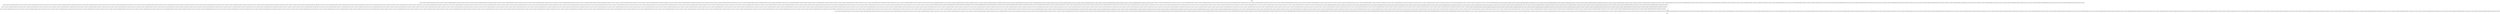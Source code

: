 digraph wakeupAfterWrite {
node [shape=record];
entry [label="entry - []"];
exit [label="exit - []"];
930319806 [label="930319806 - [(DUPLICATES && CHECKPOINTER_BYTES_INTERVAL && ENV_IS_LOCKING && MAX_MEMORY), (!DUPLICATES && !CHECKPOINTER_BYTES_INTERVAL && SEQUENTIAL && MAX_MEMORY && ENV_IS_LOCKING), (!CACHE_MODE && !DUPLICATES && !CHECKPOINTER_BYTES_INTERVAL && ENV_SHARED_CACHE && MAX_MEMORY && ENV_IS_LOCKING), (!DUPLICATES && !CHECKPOINTER_BYTES_INTERVAL && MAX_MEMORY && CACHE_MODE && ENV_IS_LOCKING), (!DUPLICATES && !MAX_MEMORY && CHECKPOINTER_BYTES_INTERVAL && CACHE_MODE && ENV_IS_LOCKING), (!CACHE_MODE && !DUPLICATES && !CHECKPOINTER_BYTES_INTERVAL && SEQUENTIAL && MAX_MEMORY && ENV_IS_LOCKING), (!CHECKPOINTER_BYTES_INTERVAL && DUPLICATES && SEQUENTIAL && ENV_SHARED_CACHE && MAX_MEMORY && ENV_IS_LOCKING), (!CACHE_MODE && !DUPLICATES && CHECKPOINTER_BYTES_INTERVAL && MAX_MEMORY && ENV_IS_LOCKING), (!CACHE_MODE && !DUPLICATES && !CHECKPOINTER_BYTES_INTERVAL && !MAX_MEMORY && ENV_SHARED_CACHE && ENV_IS_LOCKING), (!DUPLICATES && SEQUENTIAL && CHECKPOINTER_BYTES_INTERVAL && ENV_SHARED_CACHE && MAX_MEMORY && ENV_IS_LOCKING), (!CACHE_MODE && !DUPLICATES && !MAX_MEMORY && SEQUENTIAL && CHECKPOINTER_BYTES_INTERVAL && ENV_SHARED_CACHE && ENV_IS_LOCKING), (ENV_IS_LOCKING && CHECKPOINTER_BYTES_INTERVAL && MAX_MEMORY), (!CHECKPOINTER_BYTES_INTERVAL && DUPLICATES && !SEQUENTIAL && ENV_SHARED_CACHE && MAX_MEMORY && ENV_IS_LOCKING), (!CHECKPOINTER_BYTES_INTERVAL && DUPLICATES && !SEQUENTIAL && MAX_MEMORY && ENV_IS_LOCKING), (!CHECKPOINTER_BYTES_INTERVAL && DUPLICATES && !MAX_MEMORY && !SEQUENTIAL && ENV_IS_LOCKING), (DUPLICATES && CHECKPOINTER_BYTES_INTERVAL && !SEQUENTIAL && MAX_MEMORY && ENV_IS_LOCKING), (!DUPLICATES && !CHECKPOINTER_BYTES_INTERVAL && ENV_SHARED_CACHE && MAX_MEMORY && CACHE_MODE && ENV_IS_LOCKING), (ENV_IS_LOCKING && !CHECKPOINTER_BYTES_INTERVAL && !MAX_MEMORY), (!CACHE_MODE && !DUPLICATES && !MAX_MEMORY && SEQUENTIAL && CHECKPOINTER_BYTES_INTERVAL && ENV_IS_LOCKING), (DUPLICATES && !MAX_MEMORY && CHECKPOINTER_BYTES_INTERVAL && !SEQUENTIAL && ENV_SHARED_CACHE && ENV_IS_LOCKING), (!DUPLICATES && !MAX_MEMORY && CHECKPOINTER_BYTES_INTERVAL && ENV_SHARED_CACHE && CACHE_MODE && ENV_IS_LOCKING), (DUPLICATES && !CHECKPOINTER_BYTES_INTERVAL && ENV_IS_LOCKING && !MAX_MEMORY), (!CHECKPOINTER_BYTES_INTERVAL && DUPLICATES && !MAX_MEMORY && SEQUENTIAL && ENV_IS_LOCKING), (!DUPLICATES && !CHECKPOINTER_BYTES_INTERVAL && ENV_IS_LOCKING && !MAX_MEMORY), (DUPLICATES && !CHECKPOINTER_BYTES_INTERVAL && ENV_IS_LOCKING && MAX_MEMORY), (!DUPLICATES && !CHECKPOINTER_BYTES_INTERVAL && !MAX_MEMORY && SEQUENTIAL && ENV_IS_LOCKING), (!DUPLICATES && !CHECKPOINTER_BYTES_INTERVAL && !MAX_MEMORY && CACHE_MODE && ENV_IS_LOCKING), (DUPLICATES && !MAX_MEMORY && CHECKPOINTER_BYTES_INTERVAL && !SEQUENTIAL && ENV_IS_LOCKING), (ENV_IS_LOCKING && CHECKPOINTER_BYTES_INTERVAL && !MAX_MEMORY), (!DUPLICATES && CHECKPOINTER_BYTES_INTERVAL && ENV_IS_LOCKING && !MAX_MEMORY), (DUPLICATES && !MAX_MEMORY && SEQUENTIAL && CHECKPOINTER_BYTES_INTERVAL && ENV_SHARED_CACHE && ENV_IS_LOCKING), (!DUPLICATES && CHECKPOINTER_BYTES_INTERVAL && MAX_MEMORY && CACHE_MODE && ENV_IS_LOCKING), (DUPLICATES && SEQUENTIAL && CHECKPOINTER_BYTES_INTERVAL && MAX_MEMORY && ENV_IS_LOCKING), (!CACHE_MODE && !DUPLICATES && !CHECKPOINTER_BYTES_INTERVAL && !MAX_MEMORY && SEQUENTIAL && ENV_IS_LOCKING), (!CACHE_MODE && !DUPLICATES && !MAX_MEMORY && CHECKPOINTER_BYTES_INTERVAL && ENV_IS_LOCKING), (!DUPLICATES && !CHECKPOINTER_BYTES_INTERVAL && !MAX_MEMORY && SEQUENTIAL && ENV_SHARED_CACHE && ENV_IS_LOCKING), (DUPLICATES && CHECKPOINTER_BYTES_INTERVAL && !SEQUENTIAL && ENV_SHARED_CACHE && MAX_MEMORY && ENV_IS_LOCKING), (!DUPLICATES && !CHECKPOINTER_BYTES_INTERVAL && SEQUENTIAL && ENV_SHARED_CACHE && MAX_MEMORY && ENV_IS_LOCKING), (!CHECKPOINTER_BYTES_INTERVAL && DUPLICATES && !MAX_MEMORY && SEQUENTIAL && ENV_SHARED_CACHE && ENV_IS_LOCKING), (!DUPLICATES && CHECKPOINTER_BYTES_INTERVAL && ENV_IS_LOCKING && MAX_MEMORY), (!CACHE_MODE && !DUPLICATES && !MAX_MEMORY && CHECKPOINTER_BYTES_INTERVAL && ENV_SHARED_CACHE && ENV_IS_LOCKING), (!CACHE_MODE && !DUPLICATES && !CHECKPOINTER_BYTES_INTERVAL && !MAX_MEMORY && SEQUENTIAL && ENV_SHARED_CACHE && ENV_IS_LOCKING), (!CACHE_MODE && !DUPLICATES && SEQUENTIAL && CHECKPOINTER_BYTES_INTERVAL && ENV_SHARED_CACHE && MAX_MEMORY && ENV_IS_LOCKING), (ENV_IS_LOCKING && !CHECKPOINTER_BYTES_INTERVAL && MAX_MEMORY), (!DUPLICATES && !MAX_MEMORY && SEQUENTIAL && CHECKPOINTER_BYTES_INTERVAL && ENV_SHARED_CACHE && ENV_IS_LOCKING), (!DUPLICATES && !CHECKPOINTER_BYTES_INTERVAL && ENV_IS_LOCKING && MAX_MEMORY), (!CHECKPOINTER_BYTES_INTERVAL && DUPLICATES && SEQUENTIAL && MAX_MEMORY && ENV_IS_LOCKING), (!DUPLICATES && CHECKPOINTER_BYTES_INTERVAL && ENV_SHARED_CACHE && MAX_MEMORY && CACHE_MODE && ENV_IS_LOCKING), (!DUPLICATES && !CHECKPOINTER_BYTES_INTERVAL && !MAX_MEMORY && ENV_SHARED_CACHE && CACHE_MODE && ENV_IS_LOCKING), (DUPLICATES && CHECKPOINTER_BYTES_INTERVAL && ENV_IS_LOCKING && !MAX_MEMORY), (!CHECKPOINTER_BYTES_INTERVAL && DUPLICATES && !MAX_MEMORY && !SEQUENTIAL && ENV_SHARED_CACHE && ENV_IS_LOCKING), (DUPLICATES && !MAX_MEMORY && SEQUENTIAL && CHECKPOINTER_BYTES_INTERVAL && ENV_IS_LOCKING), (DUPLICATES && SEQUENTIAL && CHECKPOINTER_BYTES_INTERVAL && ENV_SHARED_CACHE && MAX_MEMORY && ENV_IS_LOCKING), (!CACHE_MODE && !DUPLICATES && !CHECKPOINTER_BYTES_INTERVAL && SEQUENTIAL && ENV_SHARED_CACHE && MAX_MEMORY && ENV_IS_LOCKING), (!DUPLICATES && !MAX_MEMORY && SEQUENTIAL && CHECKPOINTER_BYTES_INTERVAL && ENV_IS_LOCKING), (!CACHE_MODE && !DUPLICATES && CHECKPOINTER_BYTES_INTERVAL && ENV_SHARED_CACHE && MAX_MEMORY && ENV_IS_LOCKING), (!CACHE_MODE && !DUPLICATES && !CHECKPOINTER_BYTES_INTERVAL && !MAX_MEMORY && ENV_IS_LOCKING), (!CACHE_MODE && !DUPLICATES && !CHECKPOINTER_BYTES_INTERVAL && MAX_MEMORY && ENV_IS_LOCKING), (!CACHE_MODE && !DUPLICATES && SEQUENTIAL && CHECKPOINTER_BYTES_INTERVAL && MAX_MEMORY && ENV_IS_LOCKING), (!DUPLICATES && SEQUENTIAL && CHECKPOINTER_BYTES_INTERVAL && MAX_MEMORY && ENV_IS_LOCKING)]"];
1303208545 [label="1303208545 - [(DUPLICATES && CHECKPOINTER_BYTES_INTERVAL && ENV_IS_LOCKING && MAX_MEMORY), (!DUPLICATES && !CHECKPOINTER_BYTES_INTERVAL && SEQUENTIAL && MAX_MEMORY && ENV_IS_LOCKING), (!CACHE_MODE && !DUPLICATES && !CHECKPOINTER_BYTES_INTERVAL && ENV_SHARED_CACHE && MAX_MEMORY && ENV_IS_LOCKING), (!DUPLICATES && !CHECKPOINTER_BYTES_INTERVAL && MAX_MEMORY && CACHE_MODE && ENV_IS_LOCKING), (!DUPLICATES && !MAX_MEMORY && CHECKPOINTER_BYTES_INTERVAL && CACHE_MODE && ENV_IS_LOCKING), (!CACHE_MODE && !DUPLICATES && !CHECKPOINTER_BYTES_INTERVAL && SEQUENTIAL && MAX_MEMORY && ENV_IS_LOCKING), (!CHECKPOINTER_BYTES_INTERVAL && DUPLICATES && SEQUENTIAL && ENV_SHARED_CACHE && MAX_MEMORY && ENV_IS_LOCKING), (!CACHE_MODE && !DUPLICATES && CHECKPOINTER_BYTES_INTERVAL && MAX_MEMORY && ENV_IS_LOCKING), (!CACHE_MODE && !DUPLICATES && !CHECKPOINTER_BYTES_INTERVAL && !MAX_MEMORY && ENV_SHARED_CACHE && ENV_IS_LOCKING), (!DUPLICATES && SEQUENTIAL && CHECKPOINTER_BYTES_INTERVAL && ENV_SHARED_CACHE && MAX_MEMORY && ENV_IS_LOCKING), (!CACHE_MODE && !DUPLICATES && !MAX_MEMORY && SEQUENTIAL && CHECKPOINTER_BYTES_INTERVAL && ENV_SHARED_CACHE && ENV_IS_LOCKING), (ENV_IS_LOCKING && CHECKPOINTER_BYTES_INTERVAL && MAX_MEMORY), (!CHECKPOINTER_BYTES_INTERVAL && DUPLICATES && !SEQUENTIAL && ENV_SHARED_CACHE && MAX_MEMORY && ENV_IS_LOCKING), (!CHECKPOINTER_BYTES_INTERVAL && DUPLICATES && !SEQUENTIAL && MAX_MEMORY && ENV_IS_LOCKING), (!CHECKPOINTER_BYTES_INTERVAL && DUPLICATES && !MAX_MEMORY && !SEQUENTIAL && ENV_IS_LOCKING), (DUPLICATES && CHECKPOINTER_BYTES_INTERVAL && !SEQUENTIAL && MAX_MEMORY && ENV_IS_LOCKING), (!DUPLICATES && !CHECKPOINTER_BYTES_INTERVAL && ENV_SHARED_CACHE && MAX_MEMORY && CACHE_MODE && ENV_IS_LOCKING), (ENV_IS_LOCKING && !CHECKPOINTER_BYTES_INTERVAL && !MAX_MEMORY), (!CACHE_MODE && !DUPLICATES && !MAX_MEMORY && SEQUENTIAL && CHECKPOINTER_BYTES_INTERVAL && ENV_IS_LOCKING), (DUPLICATES && !MAX_MEMORY && CHECKPOINTER_BYTES_INTERVAL && !SEQUENTIAL && ENV_SHARED_CACHE && ENV_IS_LOCKING), (!DUPLICATES && !MAX_MEMORY && CHECKPOINTER_BYTES_INTERVAL && ENV_SHARED_CACHE && CACHE_MODE && ENV_IS_LOCKING), (DUPLICATES && !CHECKPOINTER_BYTES_INTERVAL && ENV_IS_LOCKING && !MAX_MEMORY), (!CHECKPOINTER_BYTES_INTERVAL && DUPLICATES && !MAX_MEMORY && SEQUENTIAL && ENV_IS_LOCKING), (!DUPLICATES && !CHECKPOINTER_BYTES_INTERVAL && ENV_IS_LOCKING && !MAX_MEMORY), (DUPLICATES && !CHECKPOINTER_BYTES_INTERVAL && ENV_IS_LOCKING && MAX_MEMORY), (!DUPLICATES && !CHECKPOINTER_BYTES_INTERVAL && !MAX_MEMORY && SEQUENTIAL && ENV_IS_LOCKING), (!DUPLICATES && !CHECKPOINTER_BYTES_INTERVAL && !MAX_MEMORY && CACHE_MODE && ENV_IS_LOCKING), (DUPLICATES && !MAX_MEMORY && CHECKPOINTER_BYTES_INTERVAL && !SEQUENTIAL && ENV_IS_LOCKING), (ENV_IS_LOCKING && CHECKPOINTER_BYTES_INTERVAL && !MAX_MEMORY), (!DUPLICATES && CHECKPOINTER_BYTES_INTERVAL && ENV_IS_LOCKING && !MAX_MEMORY), (DUPLICATES && !MAX_MEMORY && SEQUENTIAL && CHECKPOINTER_BYTES_INTERVAL && ENV_SHARED_CACHE && ENV_IS_LOCKING), (!DUPLICATES && CHECKPOINTER_BYTES_INTERVAL && MAX_MEMORY && CACHE_MODE && ENV_IS_LOCKING), (DUPLICATES && SEQUENTIAL && CHECKPOINTER_BYTES_INTERVAL && MAX_MEMORY && ENV_IS_LOCKING), (!CACHE_MODE && !DUPLICATES && !CHECKPOINTER_BYTES_INTERVAL && !MAX_MEMORY && SEQUENTIAL && ENV_IS_LOCKING), (!CACHE_MODE && !DUPLICATES && !MAX_MEMORY && CHECKPOINTER_BYTES_INTERVAL && ENV_IS_LOCKING), (!DUPLICATES && !CHECKPOINTER_BYTES_INTERVAL && !MAX_MEMORY && SEQUENTIAL && ENV_SHARED_CACHE && ENV_IS_LOCKING), (DUPLICATES && CHECKPOINTER_BYTES_INTERVAL && !SEQUENTIAL && ENV_SHARED_CACHE && MAX_MEMORY && ENV_IS_LOCKING), (!DUPLICATES && !CHECKPOINTER_BYTES_INTERVAL && SEQUENTIAL && ENV_SHARED_CACHE && MAX_MEMORY && ENV_IS_LOCKING), (!CHECKPOINTER_BYTES_INTERVAL && DUPLICATES && !MAX_MEMORY && SEQUENTIAL && ENV_SHARED_CACHE && ENV_IS_LOCKING), (!DUPLICATES && CHECKPOINTER_BYTES_INTERVAL && ENV_IS_LOCKING && MAX_MEMORY), (!CACHE_MODE && !DUPLICATES && !MAX_MEMORY && CHECKPOINTER_BYTES_INTERVAL && ENV_SHARED_CACHE && ENV_IS_LOCKING), (!CACHE_MODE && !DUPLICATES && !CHECKPOINTER_BYTES_INTERVAL && !MAX_MEMORY && SEQUENTIAL && ENV_SHARED_CACHE && ENV_IS_LOCKING), (!CACHE_MODE && !DUPLICATES && SEQUENTIAL && CHECKPOINTER_BYTES_INTERVAL && ENV_SHARED_CACHE && MAX_MEMORY && ENV_IS_LOCKING), (ENV_IS_LOCKING && !CHECKPOINTER_BYTES_INTERVAL && MAX_MEMORY), (!DUPLICATES && !MAX_MEMORY && SEQUENTIAL && CHECKPOINTER_BYTES_INTERVAL && ENV_SHARED_CACHE && ENV_IS_LOCKING), (!DUPLICATES && !CHECKPOINTER_BYTES_INTERVAL && ENV_IS_LOCKING && MAX_MEMORY), (!CHECKPOINTER_BYTES_INTERVAL && DUPLICATES && SEQUENTIAL && MAX_MEMORY && ENV_IS_LOCKING), (!DUPLICATES && CHECKPOINTER_BYTES_INTERVAL && ENV_SHARED_CACHE && MAX_MEMORY && CACHE_MODE && ENV_IS_LOCKING), (!DUPLICATES && !CHECKPOINTER_BYTES_INTERVAL && !MAX_MEMORY && ENV_SHARED_CACHE && CACHE_MODE && ENV_IS_LOCKING), (DUPLICATES && CHECKPOINTER_BYTES_INTERVAL && ENV_IS_LOCKING && !MAX_MEMORY), (!CHECKPOINTER_BYTES_INTERVAL && DUPLICATES && !MAX_MEMORY && !SEQUENTIAL && ENV_SHARED_CACHE && ENV_IS_LOCKING), (DUPLICATES && !MAX_MEMORY && SEQUENTIAL && CHECKPOINTER_BYTES_INTERVAL && ENV_IS_LOCKING), (DUPLICATES && SEQUENTIAL && CHECKPOINTER_BYTES_INTERVAL && ENV_SHARED_CACHE && MAX_MEMORY && ENV_IS_LOCKING), (!CACHE_MODE && !DUPLICATES && !CHECKPOINTER_BYTES_INTERVAL && SEQUENTIAL && ENV_SHARED_CACHE && MAX_MEMORY && ENV_IS_LOCKING), (!DUPLICATES && !MAX_MEMORY && SEQUENTIAL && CHECKPOINTER_BYTES_INTERVAL && ENV_IS_LOCKING), (!CACHE_MODE && !DUPLICATES && CHECKPOINTER_BYTES_INTERVAL && ENV_SHARED_CACHE && MAX_MEMORY && ENV_IS_LOCKING), (!CACHE_MODE && !DUPLICATES && !CHECKPOINTER_BYTES_INTERVAL && !MAX_MEMORY && ENV_IS_LOCKING), (!CACHE_MODE && !DUPLICATES && !CHECKPOINTER_BYTES_INTERVAL && MAX_MEMORY && ENV_IS_LOCKING), (!CACHE_MODE && !DUPLICATES && SEQUENTIAL && CHECKPOINTER_BYTES_INTERVAL && MAX_MEMORY && ENV_IS_LOCKING), (!DUPLICATES && SEQUENTIAL && CHECKPOINTER_BYTES_INTERVAL && MAX_MEMORY && ENV_IS_LOCKING)]"];
2006679209 [label="2006679209 - [(DUPLICATES && CHECKPOINTER_BYTES_INTERVAL && ENV_IS_LOCKING && MAX_MEMORY), (!DUPLICATES && !CHECKPOINTER_BYTES_INTERVAL && SEQUENTIAL && MAX_MEMORY && ENV_IS_LOCKING), (!CACHE_MODE && !DUPLICATES && !CHECKPOINTER_BYTES_INTERVAL && ENV_SHARED_CACHE && MAX_MEMORY && ENV_IS_LOCKING), (!DUPLICATES && !CHECKPOINTER_BYTES_INTERVAL && MAX_MEMORY && CACHE_MODE && ENV_IS_LOCKING), (!DUPLICATES && !MAX_MEMORY && CHECKPOINTER_BYTES_INTERVAL && CACHE_MODE && ENV_IS_LOCKING), (!CACHE_MODE && !DUPLICATES && !CHECKPOINTER_BYTES_INTERVAL && SEQUENTIAL && MAX_MEMORY && ENV_IS_LOCKING), (!CHECKPOINTER_BYTES_INTERVAL && DUPLICATES && SEQUENTIAL && ENV_SHARED_CACHE && MAX_MEMORY && ENV_IS_LOCKING), (!CACHE_MODE && !DUPLICATES && CHECKPOINTER_BYTES_INTERVAL && MAX_MEMORY && ENV_IS_LOCKING), (!CACHE_MODE && !DUPLICATES && !CHECKPOINTER_BYTES_INTERVAL && !MAX_MEMORY && ENV_SHARED_CACHE && ENV_IS_LOCKING), (!DUPLICATES && SEQUENTIAL && CHECKPOINTER_BYTES_INTERVAL && ENV_SHARED_CACHE && MAX_MEMORY && ENV_IS_LOCKING), (!CACHE_MODE && !DUPLICATES && !MAX_MEMORY && SEQUENTIAL && CHECKPOINTER_BYTES_INTERVAL && ENV_SHARED_CACHE && ENV_IS_LOCKING), (ENV_IS_LOCKING && CHECKPOINTER_BYTES_INTERVAL && MAX_MEMORY), (!CHECKPOINTER_BYTES_INTERVAL && DUPLICATES && !SEQUENTIAL && ENV_SHARED_CACHE && MAX_MEMORY && ENV_IS_LOCKING), (!CHECKPOINTER_BYTES_INTERVAL && DUPLICATES && !SEQUENTIAL && MAX_MEMORY && ENV_IS_LOCKING), (!CHECKPOINTER_BYTES_INTERVAL && DUPLICATES && !MAX_MEMORY && !SEQUENTIAL && ENV_IS_LOCKING), (DUPLICATES && CHECKPOINTER_BYTES_INTERVAL && !SEQUENTIAL && MAX_MEMORY && ENV_IS_LOCKING), (!DUPLICATES && !CHECKPOINTER_BYTES_INTERVAL && ENV_SHARED_CACHE && MAX_MEMORY && CACHE_MODE && ENV_IS_LOCKING), (ENV_IS_LOCKING && !CHECKPOINTER_BYTES_INTERVAL && !MAX_MEMORY), (!CACHE_MODE && !DUPLICATES && !MAX_MEMORY && SEQUENTIAL && CHECKPOINTER_BYTES_INTERVAL && ENV_IS_LOCKING), (DUPLICATES && !MAX_MEMORY && CHECKPOINTER_BYTES_INTERVAL && !SEQUENTIAL && ENV_SHARED_CACHE && ENV_IS_LOCKING), (!DUPLICATES && !MAX_MEMORY && CHECKPOINTER_BYTES_INTERVAL && ENV_SHARED_CACHE && CACHE_MODE && ENV_IS_LOCKING), (DUPLICATES && !CHECKPOINTER_BYTES_INTERVAL && ENV_IS_LOCKING && !MAX_MEMORY), (!CHECKPOINTER_BYTES_INTERVAL && DUPLICATES && !MAX_MEMORY && SEQUENTIAL && ENV_IS_LOCKING), (!DUPLICATES && !CHECKPOINTER_BYTES_INTERVAL && ENV_IS_LOCKING && !MAX_MEMORY), (DUPLICATES && !CHECKPOINTER_BYTES_INTERVAL && ENV_IS_LOCKING && MAX_MEMORY), (!DUPLICATES && !CHECKPOINTER_BYTES_INTERVAL && !MAX_MEMORY && SEQUENTIAL && ENV_IS_LOCKING), (!DUPLICATES && !CHECKPOINTER_BYTES_INTERVAL && !MAX_MEMORY && CACHE_MODE && ENV_IS_LOCKING), (DUPLICATES && !MAX_MEMORY && CHECKPOINTER_BYTES_INTERVAL && !SEQUENTIAL && ENV_IS_LOCKING), (ENV_IS_LOCKING && CHECKPOINTER_BYTES_INTERVAL && !MAX_MEMORY), (!DUPLICATES && CHECKPOINTER_BYTES_INTERVAL && ENV_IS_LOCKING && !MAX_MEMORY), (DUPLICATES && !MAX_MEMORY && SEQUENTIAL && CHECKPOINTER_BYTES_INTERVAL && ENV_SHARED_CACHE && ENV_IS_LOCKING), (!DUPLICATES && CHECKPOINTER_BYTES_INTERVAL && MAX_MEMORY && CACHE_MODE && ENV_IS_LOCKING), (DUPLICATES && SEQUENTIAL && CHECKPOINTER_BYTES_INTERVAL && MAX_MEMORY && ENV_IS_LOCKING), (!CACHE_MODE && !DUPLICATES && !CHECKPOINTER_BYTES_INTERVAL && !MAX_MEMORY && SEQUENTIAL && ENV_IS_LOCKING), (!CACHE_MODE && !DUPLICATES && !MAX_MEMORY && CHECKPOINTER_BYTES_INTERVAL && ENV_IS_LOCKING), (!DUPLICATES && !CHECKPOINTER_BYTES_INTERVAL && !MAX_MEMORY && SEQUENTIAL && ENV_SHARED_CACHE && ENV_IS_LOCKING), (DUPLICATES && CHECKPOINTER_BYTES_INTERVAL && !SEQUENTIAL && ENV_SHARED_CACHE && MAX_MEMORY && ENV_IS_LOCKING), (!DUPLICATES && !CHECKPOINTER_BYTES_INTERVAL && SEQUENTIAL && ENV_SHARED_CACHE && MAX_MEMORY && ENV_IS_LOCKING), (!CHECKPOINTER_BYTES_INTERVAL && DUPLICATES && !MAX_MEMORY && SEQUENTIAL && ENV_SHARED_CACHE && ENV_IS_LOCKING), (!DUPLICATES && CHECKPOINTER_BYTES_INTERVAL && ENV_IS_LOCKING && MAX_MEMORY), (!CACHE_MODE && !DUPLICATES && !MAX_MEMORY && CHECKPOINTER_BYTES_INTERVAL && ENV_SHARED_CACHE && ENV_IS_LOCKING), (!CACHE_MODE && !DUPLICATES && !CHECKPOINTER_BYTES_INTERVAL && !MAX_MEMORY && SEQUENTIAL && ENV_SHARED_CACHE && ENV_IS_LOCKING), (!CACHE_MODE && !DUPLICATES && SEQUENTIAL && CHECKPOINTER_BYTES_INTERVAL && ENV_SHARED_CACHE && MAX_MEMORY && ENV_IS_LOCKING), (ENV_IS_LOCKING && !CHECKPOINTER_BYTES_INTERVAL && MAX_MEMORY), (!DUPLICATES && !MAX_MEMORY && SEQUENTIAL && CHECKPOINTER_BYTES_INTERVAL && ENV_SHARED_CACHE && ENV_IS_LOCKING), (!DUPLICATES && !CHECKPOINTER_BYTES_INTERVAL && ENV_IS_LOCKING && MAX_MEMORY), (!CHECKPOINTER_BYTES_INTERVAL && DUPLICATES && SEQUENTIAL && MAX_MEMORY && ENV_IS_LOCKING), (!DUPLICATES && CHECKPOINTER_BYTES_INTERVAL && ENV_SHARED_CACHE && MAX_MEMORY && CACHE_MODE && ENV_IS_LOCKING), (!DUPLICATES && !CHECKPOINTER_BYTES_INTERVAL && !MAX_MEMORY && ENV_SHARED_CACHE && CACHE_MODE && ENV_IS_LOCKING), (DUPLICATES && CHECKPOINTER_BYTES_INTERVAL && ENV_IS_LOCKING && !MAX_MEMORY), (!CHECKPOINTER_BYTES_INTERVAL && DUPLICATES && !MAX_MEMORY && !SEQUENTIAL && ENV_SHARED_CACHE && ENV_IS_LOCKING), (DUPLICATES && !MAX_MEMORY && SEQUENTIAL && CHECKPOINTER_BYTES_INTERVAL && ENV_IS_LOCKING), (DUPLICATES && SEQUENTIAL && CHECKPOINTER_BYTES_INTERVAL && ENV_SHARED_CACHE && MAX_MEMORY && ENV_IS_LOCKING), (!CACHE_MODE && !DUPLICATES && !CHECKPOINTER_BYTES_INTERVAL && SEQUENTIAL && ENV_SHARED_CACHE && MAX_MEMORY && ENV_IS_LOCKING), (!DUPLICATES && !MAX_MEMORY && SEQUENTIAL && CHECKPOINTER_BYTES_INTERVAL && ENV_IS_LOCKING), (!CACHE_MODE && !DUPLICATES && CHECKPOINTER_BYTES_INTERVAL && ENV_SHARED_CACHE && MAX_MEMORY && ENV_IS_LOCKING), (!CACHE_MODE && !DUPLICATES && !CHECKPOINTER_BYTES_INTERVAL && !MAX_MEMORY && ENV_IS_LOCKING), (!CACHE_MODE && !DUPLICATES && !CHECKPOINTER_BYTES_INTERVAL && MAX_MEMORY && ENV_IS_LOCKING), (!CACHE_MODE && !DUPLICATES && SEQUENTIAL && CHECKPOINTER_BYTES_INTERVAL && MAX_MEMORY && ENV_IS_LOCKING), (!DUPLICATES && SEQUENTIAL && CHECKPOINTER_BYTES_INTERVAL && MAX_MEMORY && ENV_IS_LOCKING)]"];
63388004 [label="63388004 - [(DUPLICATES && CHECKPOINTER_BYTES_INTERVAL && ENV_IS_LOCKING && MAX_MEMORY), (!DUPLICATES && !CHECKPOINTER_BYTES_INTERVAL && SEQUENTIAL && MAX_MEMORY && ENV_IS_LOCKING), (!CACHE_MODE && !DUPLICATES && !CHECKPOINTER_BYTES_INTERVAL && ENV_SHARED_CACHE && MAX_MEMORY && ENV_IS_LOCKING), (!DUPLICATES && !CHECKPOINTER_BYTES_INTERVAL && MAX_MEMORY && CACHE_MODE && ENV_IS_LOCKING), (!DUPLICATES && !MAX_MEMORY && CHECKPOINTER_BYTES_INTERVAL && CACHE_MODE && ENV_IS_LOCKING), (!CACHE_MODE && !DUPLICATES && !CHECKPOINTER_BYTES_INTERVAL && SEQUENTIAL && MAX_MEMORY && ENV_IS_LOCKING), (!CHECKPOINTER_BYTES_INTERVAL && DUPLICATES && SEQUENTIAL && ENV_SHARED_CACHE && MAX_MEMORY && ENV_IS_LOCKING), (!CACHE_MODE && !DUPLICATES && CHECKPOINTER_BYTES_INTERVAL && MAX_MEMORY && ENV_IS_LOCKING), (!CACHE_MODE && !DUPLICATES && !CHECKPOINTER_BYTES_INTERVAL && !MAX_MEMORY && ENV_SHARED_CACHE && ENV_IS_LOCKING), (!DUPLICATES && SEQUENTIAL && CHECKPOINTER_BYTES_INTERVAL && ENV_SHARED_CACHE && MAX_MEMORY && ENV_IS_LOCKING), (!CACHE_MODE && !DUPLICATES && !MAX_MEMORY && SEQUENTIAL && CHECKPOINTER_BYTES_INTERVAL && ENV_SHARED_CACHE && ENV_IS_LOCKING), (ENV_IS_LOCKING && CHECKPOINTER_BYTES_INTERVAL && MAX_MEMORY), (!CHECKPOINTER_BYTES_INTERVAL && DUPLICATES && !SEQUENTIAL && ENV_SHARED_CACHE && MAX_MEMORY && ENV_IS_LOCKING), (!CHECKPOINTER_BYTES_INTERVAL && DUPLICATES && !SEQUENTIAL && MAX_MEMORY && ENV_IS_LOCKING), (!CHECKPOINTER_BYTES_INTERVAL && DUPLICATES && !MAX_MEMORY && !SEQUENTIAL && ENV_IS_LOCKING), (DUPLICATES && CHECKPOINTER_BYTES_INTERVAL && !SEQUENTIAL && MAX_MEMORY && ENV_IS_LOCKING), (!DUPLICATES && !CHECKPOINTER_BYTES_INTERVAL && ENV_SHARED_CACHE && MAX_MEMORY && CACHE_MODE && ENV_IS_LOCKING), (ENV_IS_LOCKING && !CHECKPOINTER_BYTES_INTERVAL && !MAX_MEMORY), (!CACHE_MODE && !DUPLICATES && !MAX_MEMORY && SEQUENTIAL && CHECKPOINTER_BYTES_INTERVAL && ENV_IS_LOCKING), (DUPLICATES && !MAX_MEMORY && CHECKPOINTER_BYTES_INTERVAL && !SEQUENTIAL && ENV_SHARED_CACHE && ENV_IS_LOCKING), (!DUPLICATES && !MAX_MEMORY && CHECKPOINTER_BYTES_INTERVAL && ENV_SHARED_CACHE && CACHE_MODE && ENV_IS_LOCKING), (DUPLICATES && !CHECKPOINTER_BYTES_INTERVAL && ENV_IS_LOCKING && !MAX_MEMORY), (!CHECKPOINTER_BYTES_INTERVAL && DUPLICATES && !MAX_MEMORY && SEQUENTIAL && ENV_IS_LOCKING), (!DUPLICATES && !CHECKPOINTER_BYTES_INTERVAL && ENV_IS_LOCKING && !MAX_MEMORY), (DUPLICATES && !CHECKPOINTER_BYTES_INTERVAL && ENV_IS_LOCKING && MAX_MEMORY), (!DUPLICATES && !CHECKPOINTER_BYTES_INTERVAL && !MAX_MEMORY && SEQUENTIAL && ENV_IS_LOCKING), (!DUPLICATES && !CHECKPOINTER_BYTES_INTERVAL && !MAX_MEMORY && CACHE_MODE && ENV_IS_LOCKING), (DUPLICATES && !MAX_MEMORY && CHECKPOINTER_BYTES_INTERVAL && !SEQUENTIAL && ENV_IS_LOCKING), (ENV_IS_LOCKING && CHECKPOINTER_BYTES_INTERVAL && !MAX_MEMORY), (!DUPLICATES && CHECKPOINTER_BYTES_INTERVAL && ENV_IS_LOCKING && !MAX_MEMORY), (DUPLICATES && !MAX_MEMORY && SEQUENTIAL && CHECKPOINTER_BYTES_INTERVAL && ENV_SHARED_CACHE && ENV_IS_LOCKING), (!DUPLICATES && CHECKPOINTER_BYTES_INTERVAL && MAX_MEMORY && CACHE_MODE && ENV_IS_LOCKING), (DUPLICATES && SEQUENTIAL && CHECKPOINTER_BYTES_INTERVAL && MAX_MEMORY && ENV_IS_LOCKING), (!CACHE_MODE && !DUPLICATES && !CHECKPOINTER_BYTES_INTERVAL && !MAX_MEMORY && SEQUENTIAL && ENV_IS_LOCKING), (!CACHE_MODE && !DUPLICATES && !MAX_MEMORY && CHECKPOINTER_BYTES_INTERVAL && ENV_IS_LOCKING), (!DUPLICATES && !CHECKPOINTER_BYTES_INTERVAL && !MAX_MEMORY && SEQUENTIAL && ENV_SHARED_CACHE && ENV_IS_LOCKING), (DUPLICATES && CHECKPOINTER_BYTES_INTERVAL && !SEQUENTIAL && ENV_SHARED_CACHE && MAX_MEMORY && ENV_IS_LOCKING), (!DUPLICATES && !CHECKPOINTER_BYTES_INTERVAL && SEQUENTIAL && ENV_SHARED_CACHE && MAX_MEMORY && ENV_IS_LOCKING), (!CHECKPOINTER_BYTES_INTERVAL && DUPLICATES && !MAX_MEMORY && SEQUENTIAL && ENV_SHARED_CACHE && ENV_IS_LOCKING), (!DUPLICATES && CHECKPOINTER_BYTES_INTERVAL && ENV_IS_LOCKING && MAX_MEMORY), (!CACHE_MODE && !DUPLICATES && !MAX_MEMORY && CHECKPOINTER_BYTES_INTERVAL && ENV_SHARED_CACHE && ENV_IS_LOCKING), (!CACHE_MODE && !DUPLICATES && !CHECKPOINTER_BYTES_INTERVAL && !MAX_MEMORY && SEQUENTIAL && ENV_SHARED_CACHE && ENV_IS_LOCKING), (!CACHE_MODE && !DUPLICATES && SEQUENTIAL && CHECKPOINTER_BYTES_INTERVAL && ENV_SHARED_CACHE && MAX_MEMORY && ENV_IS_LOCKING), (ENV_IS_LOCKING && !CHECKPOINTER_BYTES_INTERVAL && MAX_MEMORY), (!DUPLICATES && !MAX_MEMORY && SEQUENTIAL && CHECKPOINTER_BYTES_INTERVAL && ENV_SHARED_CACHE && ENV_IS_LOCKING), (!DUPLICATES && !CHECKPOINTER_BYTES_INTERVAL && ENV_IS_LOCKING && MAX_MEMORY), (!CHECKPOINTER_BYTES_INTERVAL && DUPLICATES && SEQUENTIAL && MAX_MEMORY && ENV_IS_LOCKING), (!DUPLICATES && CHECKPOINTER_BYTES_INTERVAL && ENV_SHARED_CACHE && MAX_MEMORY && CACHE_MODE && ENV_IS_LOCKING), (!DUPLICATES && !CHECKPOINTER_BYTES_INTERVAL && !MAX_MEMORY && ENV_SHARED_CACHE && CACHE_MODE && ENV_IS_LOCKING), (DUPLICATES && CHECKPOINTER_BYTES_INTERVAL && ENV_IS_LOCKING && !MAX_MEMORY), (!CHECKPOINTER_BYTES_INTERVAL && DUPLICATES && !MAX_MEMORY && !SEQUENTIAL && ENV_SHARED_CACHE && ENV_IS_LOCKING), (DUPLICATES && !MAX_MEMORY && SEQUENTIAL && CHECKPOINTER_BYTES_INTERVAL && ENV_IS_LOCKING), (DUPLICATES && SEQUENTIAL && CHECKPOINTER_BYTES_INTERVAL && ENV_SHARED_CACHE && MAX_MEMORY && ENV_IS_LOCKING), (!CACHE_MODE && !DUPLICATES && !CHECKPOINTER_BYTES_INTERVAL && SEQUENTIAL && ENV_SHARED_CACHE && MAX_MEMORY && ENV_IS_LOCKING), (!DUPLICATES && !MAX_MEMORY && SEQUENTIAL && CHECKPOINTER_BYTES_INTERVAL && ENV_IS_LOCKING), (!CACHE_MODE && !DUPLICATES && CHECKPOINTER_BYTES_INTERVAL && ENV_SHARED_CACHE && MAX_MEMORY && ENV_IS_LOCKING), (!CACHE_MODE && !DUPLICATES && !CHECKPOINTER_BYTES_INTERVAL && !MAX_MEMORY && ENV_IS_LOCKING), (!CACHE_MODE && !DUPLICATES && !CHECKPOINTER_BYTES_INTERVAL && MAX_MEMORY && ENV_IS_LOCKING), (!CACHE_MODE && !DUPLICATES && SEQUENTIAL && CHECKPOINTER_BYTES_INTERVAL && MAX_MEMORY && ENV_IS_LOCKING), (!DUPLICATES && SEQUENTIAL && CHECKPOINTER_BYTES_INTERVAL && MAX_MEMORY && ENV_IS_LOCKING)]"];
1711019396 [label="1711019396 - [(DUPLICATES && CHECKPOINTER_BYTES_INTERVAL && ENV_IS_LOCKING && MAX_MEMORY), (!DUPLICATES && !CHECKPOINTER_BYTES_INTERVAL && SEQUENTIAL && MAX_MEMORY && ENV_IS_LOCKING), (!CACHE_MODE && !DUPLICATES && !CHECKPOINTER_BYTES_INTERVAL && ENV_SHARED_CACHE && MAX_MEMORY && ENV_IS_LOCKING), (!DUPLICATES && !CHECKPOINTER_BYTES_INTERVAL && MAX_MEMORY && CACHE_MODE && ENV_IS_LOCKING), (!DUPLICATES && !MAX_MEMORY && CHECKPOINTER_BYTES_INTERVAL && CACHE_MODE && ENV_IS_LOCKING), (!CACHE_MODE && !DUPLICATES && !CHECKPOINTER_BYTES_INTERVAL && SEQUENTIAL && MAX_MEMORY && ENV_IS_LOCKING), (!CHECKPOINTER_BYTES_INTERVAL && DUPLICATES && SEQUENTIAL && ENV_SHARED_CACHE && MAX_MEMORY && ENV_IS_LOCKING), (!CACHE_MODE && !DUPLICATES && CHECKPOINTER_BYTES_INTERVAL && MAX_MEMORY && ENV_IS_LOCKING), (!CACHE_MODE && !DUPLICATES && !CHECKPOINTER_BYTES_INTERVAL && !MAX_MEMORY && ENV_SHARED_CACHE && ENV_IS_LOCKING), (!DUPLICATES && SEQUENTIAL && CHECKPOINTER_BYTES_INTERVAL && ENV_SHARED_CACHE && MAX_MEMORY && ENV_IS_LOCKING), (!CACHE_MODE && !DUPLICATES && !MAX_MEMORY && SEQUENTIAL && CHECKPOINTER_BYTES_INTERVAL && ENV_SHARED_CACHE && ENV_IS_LOCKING), (ENV_IS_LOCKING && CHECKPOINTER_BYTES_INTERVAL && MAX_MEMORY), (!CHECKPOINTER_BYTES_INTERVAL && DUPLICATES && !SEQUENTIAL && ENV_SHARED_CACHE && MAX_MEMORY && ENV_IS_LOCKING), (!CHECKPOINTER_BYTES_INTERVAL && DUPLICATES && !SEQUENTIAL && MAX_MEMORY && ENV_IS_LOCKING), (!CHECKPOINTER_BYTES_INTERVAL && DUPLICATES && !MAX_MEMORY && !SEQUENTIAL && ENV_IS_LOCKING), (DUPLICATES && CHECKPOINTER_BYTES_INTERVAL && !SEQUENTIAL && MAX_MEMORY && ENV_IS_LOCKING), (!DUPLICATES && !CHECKPOINTER_BYTES_INTERVAL && ENV_SHARED_CACHE && MAX_MEMORY && CACHE_MODE && ENV_IS_LOCKING), (ENV_IS_LOCKING && !CHECKPOINTER_BYTES_INTERVAL && !MAX_MEMORY), (!CACHE_MODE && !DUPLICATES && !MAX_MEMORY && SEQUENTIAL && CHECKPOINTER_BYTES_INTERVAL && ENV_IS_LOCKING), (DUPLICATES && !MAX_MEMORY && CHECKPOINTER_BYTES_INTERVAL && !SEQUENTIAL && ENV_SHARED_CACHE && ENV_IS_LOCKING), (!DUPLICATES && !MAX_MEMORY && CHECKPOINTER_BYTES_INTERVAL && ENV_SHARED_CACHE && CACHE_MODE && ENV_IS_LOCKING), (DUPLICATES && !CHECKPOINTER_BYTES_INTERVAL && ENV_IS_LOCKING && !MAX_MEMORY), (!CHECKPOINTER_BYTES_INTERVAL && DUPLICATES && !MAX_MEMORY && SEQUENTIAL && ENV_IS_LOCKING), (!DUPLICATES && !CHECKPOINTER_BYTES_INTERVAL && ENV_IS_LOCKING && !MAX_MEMORY), (DUPLICATES && !CHECKPOINTER_BYTES_INTERVAL && ENV_IS_LOCKING && MAX_MEMORY), (!DUPLICATES && !CHECKPOINTER_BYTES_INTERVAL && !MAX_MEMORY && SEQUENTIAL && ENV_IS_LOCKING), (!DUPLICATES && !CHECKPOINTER_BYTES_INTERVAL && !MAX_MEMORY && CACHE_MODE && ENV_IS_LOCKING), (DUPLICATES && !MAX_MEMORY && CHECKPOINTER_BYTES_INTERVAL && !SEQUENTIAL && ENV_IS_LOCKING), (ENV_IS_LOCKING && CHECKPOINTER_BYTES_INTERVAL && !MAX_MEMORY), (!DUPLICATES && CHECKPOINTER_BYTES_INTERVAL && ENV_IS_LOCKING && !MAX_MEMORY), (DUPLICATES && !MAX_MEMORY && SEQUENTIAL && CHECKPOINTER_BYTES_INTERVAL && ENV_SHARED_CACHE && ENV_IS_LOCKING), (!DUPLICATES && CHECKPOINTER_BYTES_INTERVAL && MAX_MEMORY && CACHE_MODE && ENV_IS_LOCKING), (DUPLICATES && SEQUENTIAL && CHECKPOINTER_BYTES_INTERVAL && MAX_MEMORY && ENV_IS_LOCKING), (!CACHE_MODE && !DUPLICATES && !CHECKPOINTER_BYTES_INTERVAL && !MAX_MEMORY && SEQUENTIAL && ENV_IS_LOCKING), (!CACHE_MODE && !DUPLICATES && !MAX_MEMORY && CHECKPOINTER_BYTES_INTERVAL && ENV_IS_LOCKING), (!DUPLICATES && !CHECKPOINTER_BYTES_INTERVAL && !MAX_MEMORY && SEQUENTIAL && ENV_SHARED_CACHE && ENV_IS_LOCKING), (DUPLICATES && CHECKPOINTER_BYTES_INTERVAL && !SEQUENTIAL && ENV_SHARED_CACHE && MAX_MEMORY && ENV_IS_LOCKING), (!DUPLICATES && !CHECKPOINTER_BYTES_INTERVAL && SEQUENTIAL && ENV_SHARED_CACHE && MAX_MEMORY && ENV_IS_LOCKING), (!CHECKPOINTER_BYTES_INTERVAL && DUPLICATES && !MAX_MEMORY && SEQUENTIAL && ENV_SHARED_CACHE && ENV_IS_LOCKING), (!DUPLICATES && CHECKPOINTER_BYTES_INTERVAL && ENV_IS_LOCKING && MAX_MEMORY), (!CACHE_MODE && !DUPLICATES && !MAX_MEMORY && CHECKPOINTER_BYTES_INTERVAL && ENV_SHARED_CACHE && ENV_IS_LOCKING), (!CACHE_MODE && !DUPLICATES && !CHECKPOINTER_BYTES_INTERVAL && !MAX_MEMORY && SEQUENTIAL && ENV_SHARED_CACHE && ENV_IS_LOCKING), (!CACHE_MODE && !DUPLICATES && SEQUENTIAL && CHECKPOINTER_BYTES_INTERVAL && ENV_SHARED_CACHE && MAX_MEMORY && ENV_IS_LOCKING), (ENV_IS_LOCKING && !CHECKPOINTER_BYTES_INTERVAL && MAX_MEMORY), (!DUPLICATES && !MAX_MEMORY && SEQUENTIAL && CHECKPOINTER_BYTES_INTERVAL && ENV_SHARED_CACHE && ENV_IS_LOCKING), (!DUPLICATES && !CHECKPOINTER_BYTES_INTERVAL && ENV_IS_LOCKING && MAX_MEMORY), (!CHECKPOINTER_BYTES_INTERVAL && DUPLICATES && SEQUENTIAL && MAX_MEMORY && ENV_IS_LOCKING), (!DUPLICATES && CHECKPOINTER_BYTES_INTERVAL && ENV_SHARED_CACHE && MAX_MEMORY && CACHE_MODE && ENV_IS_LOCKING), (!DUPLICATES && !CHECKPOINTER_BYTES_INTERVAL && !MAX_MEMORY && ENV_SHARED_CACHE && CACHE_MODE && ENV_IS_LOCKING), (DUPLICATES && CHECKPOINTER_BYTES_INTERVAL && ENV_IS_LOCKING && !MAX_MEMORY), (!CHECKPOINTER_BYTES_INTERVAL && DUPLICATES && !MAX_MEMORY && !SEQUENTIAL && ENV_SHARED_CACHE && ENV_IS_LOCKING), (DUPLICATES && !MAX_MEMORY && SEQUENTIAL && CHECKPOINTER_BYTES_INTERVAL && ENV_IS_LOCKING), (DUPLICATES && SEQUENTIAL && CHECKPOINTER_BYTES_INTERVAL && ENV_SHARED_CACHE && MAX_MEMORY && ENV_IS_LOCKING), (!CACHE_MODE && !DUPLICATES && !CHECKPOINTER_BYTES_INTERVAL && SEQUENTIAL && ENV_SHARED_CACHE && MAX_MEMORY && ENV_IS_LOCKING), (!DUPLICATES && !MAX_MEMORY && SEQUENTIAL && CHECKPOINTER_BYTES_INTERVAL && ENV_IS_LOCKING), (!CACHE_MODE && !DUPLICATES && CHECKPOINTER_BYTES_INTERVAL && ENV_SHARED_CACHE && MAX_MEMORY && ENV_IS_LOCKING), (!CACHE_MODE && !DUPLICATES && !CHECKPOINTER_BYTES_INTERVAL && !MAX_MEMORY && ENV_IS_LOCKING), (!CACHE_MODE && !DUPLICATES && !CHECKPOINTER_BYTES_INTERVAL && MAX_MEMORY && ENV_IS_LOCKING), (!CACHE_MODE && !DUPLICATES && SEQUENTIAL && CHECKPOINTER_BYTES_INTERVAL && MAX_MEMORY && ENV_IS_LOCKING), (!DUPLICATES && SEQUENTIAL && CHECKPOINTER_BYTES_INTERVAL && MAX_MEMORY && ENV_IS_LOCKING)]"];
entry;
exit;
entry -> 63388004;
930319806 -> 1303208545;
930319806 -> 1711019396;
1303208545 -> 2006679209;
1303208545 -> 1711019396;
2006679209 -> 1711019396;
63388004 -> 930319806;
63388004 -> 1711019396;
1711019396 -> exit;
}
